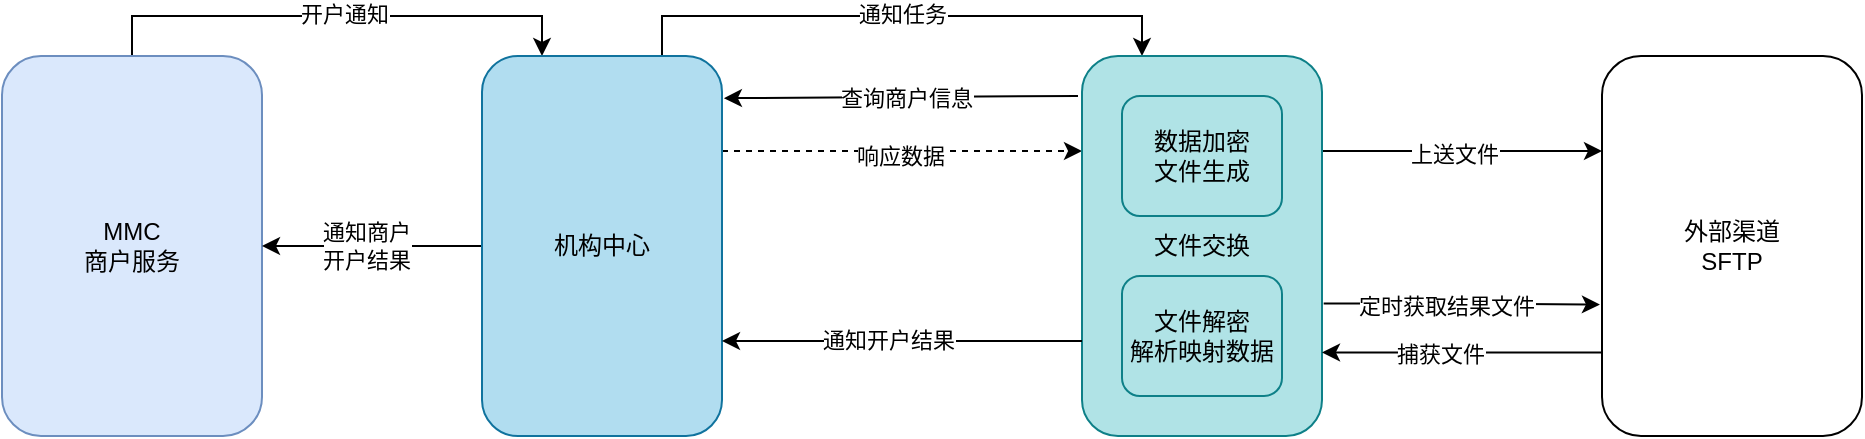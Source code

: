 <mxfile version="24.5.4" type="github" pages="2">
  <diagram name="VA线上开户" id="IiPQ1ZCLV4_4tI8I4AkL">
    <mxGraphModel dx="2379" dy="757" grid="1" gridSize="10" guides="1" tooltips="1" connect="1" arrows="1" fold="1" page="0" pageScale="1" pageWidth="827" pageHeight="1169" math="0" shadow="0">
      <root>
        <mxCell id="0" />
        <mxCell id="1" parent="0" />
        <mxCell id="YyR6haTxE8Ryc0YUE_15-16" style="edgeStyle=orthogonalEdgeStyle;rounded=0;orthogonalLoop=1;jettySize=auto;html=1;exitX=0.5;exitY=0;exitDx=0;exitDy=0;entryX=0.25;entryY=0;entryDx=0;entryDy=0;" parent="1" source="YyR6haTxE8Ryc0YUE_15-1" target="YyR6haTxE8Ryc0YUE_15-3" edge="1">
          <mxGeometry relative="1" as="geometry" />
        </mxCell>
        <mxCell id="YyR6haTxE8Ryc0YUE_15-18" value="开户通知" style="edgeLabel;html=1;align=center;verticalAlign=middle;resizable=0;points=[];" parent="YyR6haTxE8Ryc0YUE_15-16" vertex="1" connectable="0">
          <mxGeometry x="0.029" y="1" relative="1" as="geometry">
            <mxPoint as="offset" />
          </mxGeometry>
        </mxCell>
        <mxCell id="YyR6haTxE8Ryc0YUE_15-1" value="MMC&lt;div&gt;商户服务&lt;/div&gt;" style="rounded=1;whiteSpace=wrap;html=1;fillColor=#dae8fc;strokeColor=#6c8ebf;" parent="1" vertex="1">
          <mxGeometry x="-210" y="630" width="130" height="190" as="geometry" />
        </mxCell>
        <mxCell id="YyR6haTxE8Ryc0YUE_15-17" style="edgeStyle=orthogonalEdgeStyle;rounded=0;orthogonalLoop=1;jettySize=auto;html=1;exitX=0.75;exitY=0;exitDx=0;exitDy=0;entryX=0.25;entryY=0;entryDx=0;entryDy=0;" parent="1" source="YyR6haTxE8Ryc0YUE_15-3" target="YyR6haTxE8Ryc0YUE_15-7" edge="1">
          <mxGeometry relative="1" as="geometry" />
        </mxCell>
        <mxCell id="YyR6haTxE8Ryc0YUE_15-19" value="通知任务" style="edgeLabel;html=1;align=center;verticalAlign=middle;resizable=0;points=[];" parent="YyR6haTxE8Ryc0YUE_15-17" vertex="1" connectable="0">
          <mxGeometry y="1" relative="1" as="geometry">
            <mxPoint as="offset" />
          </mxGeometry>
        </mxCell>
        <mxCell id="YyR6haTxE8Ryc0YUE_15-33" style="edgeStyle=orthogonalEdgeStyle;rounded=0;orthogonalLoop=1;jettySize=auto;html=1;exitX=1;exitY=0.25;exitDx=0;exitDy=0;entryX=0;entryY=0.25;entryDx=0;entryDy=0;dashed=1;" parent="1" source="YyR6haTxE8Ryc0YUE_15-3" target="YyR6haTxE8Ryc0YUE_15-7" edge="1">
          <mxGeometry relative="1" as="geometry" />
        </mxCell>
        <mxCell id="YyR6haTxE8Ryc0YUE_15-34" value="响应数据" style="edgeLabel;html=1;align=center;verticalAlign=middle;resizable=0;points=[];" parent="YyR6haTxE8Ryc0YUE_15-33" vertex="1" connectable="0">
          <mxGeometry x="-0.011" y="-1" relative="1" as="geometry">
            <mxPoint y="1" as="offset" />
          </mxGeometry>
        </mxCell>
        <mxCell id="YyR6haTxE8Ryc0YUE_15-57" style="edgeStyle=orthogonalEdgeStyle;rounded=0;orthogonalLoop=1;jettySize=auto;html=1;exitX=0;exitY=0.5;exitDx=0;exitDy=0;entryX=1;entryY=0.5;entryDx=0;entryDy=0;" parent="1" source="YyR6haTxE8Ryc0YUE_15-3" target="YyR6haTxE8Ryc0YUE_15-1" edge="1">
          <mxGeometry relative="1" as="geometry" />
        </mxCell>
        <mxCell id="YyR6haTxE8Ryc0YUE_15-58" value="通知商户&lt;div&gt;开户结果&lt;/div&gt;" style="edgeLabel;html=1;align=center;verticalAlign=middle;resizable=0;points=[];" parent="YyR6haTxE8Ryc0YUE_15-57" vertex="1" connectable="0">
          <mxGeometry x="0.05" relative="1" as="geometry">
            <mxPoint as="offset" />
          </mxGeometry>
        </mxCell>
        <mxCell id="YyR6haTxE8Ryc0YUE_15-3" value="机构中心" style="rounded=1;whiteSpace=wrap;html=1;fillColor=#b1ddf0;strokeColor=#10739e;" parent="1" vertex="1">
          <mxGeometry x="30" y="630" width="120" height="190" as="geometry" />
        </mxCell>
        <mxCell id="YyR6haTxE8Ryc0YUE_15-20" style="edgeStyle=orthogonalEdgeStyle;rounded=0;orthogonalLoop=1;jettySize=auto;html=1;entryX=1.008;entryY=0.111;entryDx=0;entryDy=0;entryPerimeter=0;" parent="1" target="YyR6haTxE8Ryc0YUE_15-3" edge="1">
          <mxGeometry relative="1" as="geometry">
            <mxPoint x="328" y="650" as="sourcePoint" />
          </mxGeometry>
        </mxCell>
        <mxCell id="YyR6haTxE8Ryc0YUE_15-21" value="查询商户信息" style="edgeLabel;html=1;align=center;verticalAlign=middle;resizable=0;points=[];" parent="YyR6haTxE8Ryc0YUE_15-20" vertex="1" connectable="0">
          <mxGeometry y="3" relative="1" as="geometry">
            <mxPoint as="offset" />
          </mxGeometry>
        </mxCell>
        <mxCell id="YyR6haTxE8Ryc0YUE_15-28" style="edgeStyle=orthogonalEdgeStyle;rounded=0;orthogonalLoop=1;jettySize=auto;html=1;exitX=1;exitY=0.25;exitDx=0;exitDy=0;entryX=0;entryY=0.25;entryDx=0;entryDy=0;" parent="1" source="YyR6haTxE8Ryc0YUE_15-7" target="YyR6haTxE8Ryc0YUE_15-27" edge="1">
          <mxGeometry relative="1" as="geometry" />
        </mxCell>
        <mxCell id="YyR6haTxE8Ryc0YUE_15-29" value="上送文件" style="edgeLabel;html=1;align=center;verticalAlign=middle;resizable=0;points=[];" parent="YyR6haTxE8Ryc0YUE_15-28" vertex="1" connectable="0">
          <mxGeometry x="-0.061" y="-1" relative="1" as="geometry">
            <mxPoint as="offset" />
          </mxGeometry>
        </mxCell>
        <mxCell id="YyR6haTxE8Ryc0YUE_15-7" value="文件交换" style="rounded=1;whiteSpace=wrap;html=1;points=[[0,0,0,0,0],[0,0.25,0,0,0],[0,0.5,0,0,0],[0,0.75,0,0,0],[0,1,0,0,0],[0.25,0,0,0,0],[0.25,1,0,0,0],[0.5,0,0,0,0],[0.5,1,0,0,0],[0.75,0,0,0,0],[0.75,1,0,0,0],[1,0,0,0,0],[1,0.11,0,0,0],[1,0.22,0,0,0],[1,0.25,0,0,0],[1,0.33,0,0,0],[1,0.44,0,0,0],[1,0.5,0,0,0],[1,0.56,0,0,0],[1,0.67,0,0,0],[1,0.75,0,0,0],[1,0.78,0,0,0],[1,0.89,0,0,0],[1,1,0,0,0]];fillColor=#b0e3e6;strokeColor=#0e8088;" parent="1" vertex="1">
          <mxGeometry x="330" y="630" width="120" height="190" as="geometry" />
        </mxCell>
        <mxCell id="YyR6haTxE8Ryc0YUE_15-27" value="外部渠道&lt;div&gt;SFTP&lt;/div&gt;" style="rounded=1;whiteSpace=wrap;html=1;points=[[0,0,0,0,0],[0,0.11,0,0,0],[0,0.22,0,0,0],[0,0.25,0,0,0],[0,0.33,0,0,0],[0,0.44,0,0,0],[0,0.5,0,0,0],[0,0.56,0,0,0],[0,0.67,0,0,0],[0,0.75,0,0,0],[0,0.78,0,0,0],[0,0.89,0,0,0],[0,1,0,0,0],[0.25,0,0,0,0],[0.25,1,0,0,0],[0.5,0,0,0,0],[0.5,1,0,0,0],[0.75,0,0,0,0],[0.75,1,0,0,0],[1,0,0,0,0],[1,0.25,0,0,0],[1,0.5,0,0,0],[1,0.75,0,0,0],[1,1,0,0,0]];" parent="1" vertex="1">
          <mxGeometry x="590" y="630" width="130" height="190" as="geometry" />
        </mxCell>
        <mxCell id="YyR6haTxE8Ryc0YUE_15-32" value="数据加密&lt;div&gt;文件生成&lt;/div&gt;" style="rounded=1;whiteSpace=wrap;html=1;fillColor=#b0e3e6;strokeColor=#0e8088;" parent="1" vertex="1">
          <mxGeometry x="350" y="650" width="80" height="60" as="geometry" />
        </mxCell>
        <mxCell id="YyR6haTxE8Ryc0YUE_15-47" style="edgeStyle=orthogonalEdgeStyle;rounded=0;orthogonalLoop=1;jettySize=auto;html=1;exitX=1.007;exitY=0.651;exitDx=0;exitDy=0;exitPerimeter=0;entryX=-0.008;entryY=0.654;entryDx=0;entryDy=0;entryPerimeter=0;" parent="1" source="YyR6haTxE8Ryc0YUE_15-7" target="YyR6haTxE8Ryc0YUE_15-27" edge="1">
          <mxGeometry relative="1" as="geometry" />
        </mxCell>
        <mxCell id="YyR6haTxE8Ryc0YUE_15-48" value="定时获取结果文件" style="edgeLabel;html=1;align=center;verticalAlign=middle;resizable=0;points=[];" parent="YyR6haTxE8Ryc0YUE_15-47" vertex="1" connectable="0">
          <mxGeometry x="-0.117" y="-1" relative="1" as="geometry">
            <mxPoint as="offset" />
          </mxGeometry>
        </mxCell>
        <mxCell id="YyR6haTxE8Ryc0YUE_15-52" style="edgeStyle=orthogonalEdgeStyle;rounded=0;orthogonalLoop=1;jettySize=auto;html=1;exitX=0;exitY=0.78;exitDx=0;exitDy=0;exitPerimeter=0;entryX=1;entryY=0.78;entryDx=0;entryDy=0;entryPerimeter=0;" parent="1" source="YyR6haTxE8Ryc0YUE_15-27" target="YyR6haTxE8Ryc0YUE_15-7" edge="1">
          <mxGeometry relative="1" as="geometry" />
        </mxCell>
        <mxCell id="YyR6haTxE8Ryc0YUE_15-53" value="捕获文件" style="edgeLabel;html=1;align=center;verticalAlign=middle;resizable=0;points=[];" parent="YyR6haTxE8Ryc0YUE_15-52" vertex="1" connectable="0">
          <mxGeometry x="0.165" y="1" relative="1" as="geometry">
            <mxPoint as="offset" />
          </mxGeometry>
        </mxCell>
        <mxCell id="YyR6haTxE8Ryc0YUE_15-54" value="文件解密&lt;div&gt;解析映射数据&lt;/div&gt;" style="rounded=1;whiteSpace=wrap;html=1;fillColor=#b0e3e6;strokeColor=#0e8088;" parent="1" vertex="1">
          <mxGeometry x="350" y="740" width="80" height="60" as="geometry" />
        </mxCell>
        <mxCell id="YyR6haTxE8Ryc0YUE_15-55" style="edgeStyle=orthogonalEdgeStyle;rounded=0;orthogonalLoop=1;jettySize=auto;html=1;exitX=0;exitY=0.75;exitDx=0;exitDy=0;exitPerimeter=0;entryX=1;entryY=0.75;entryDx=0;entryDy=0;" parent="1" source="YyR6haTxE8Ryc0YUE_15-7" target="YyR6haTxE8Ryc0YUE_15-3" edge="1">
          <mxGeometry relative="1" as="geometry" />
        </mxCell>
        <mxCell id="YyR6haTxE8Ryc0YUE_15-56" value="通知开户结果" style="edgeLabel;html=1;align=center;verticalAlign=middle;resizable=0;points=[];" parent="YyR6haTxE8Ryc0YUE_15-55" vertex="1" connectable="0">
          <mxGeometry x="0.077" y="-1" relative="1" as="geometry">
            <mxPoint as="offset" />
          </mxGeometry>
        </mxCell>
      </root>
    </mxGraphModel>
  </diagram>
  <diagram id="pD9KuIRSdbaSz3i3c6ST" name="DANA优化">
    <mxGraphModel dx="1365" dy="398" grid="1" gridSize="10" guides="1" tooltips="1" connect="1" arrows="1" fold="1" page="0" pageScale="1" pageWidth="827" pageHeight="1169" math="0" shadow="0">
      <root>
        <mxCell id="0" />
        <mxCell id="1" parent="0" />
        <mxCell id="doiK6nGqHMvb1aJFbU6t-1" value="" style="rounded=1;whiteSpace=wrap;html=1;fillColor=#d5e8d4;strokeColor=#82b366;" vertex="1" parent="1">
          <mxGeometry x="107.5" y="505" width="272.5" height="245" as="geometry" />
        </mxCell>
        <mxCell id="doiK6nGqHMvb1aJFbU6t-3" value="&lt;b&gt;成功率体验优化&lt;/b&gt;" style="text;html=1;align=center;verticalAlign=middle;whiteSpace=wrap;rounded=0;" vertex="1" parent="1">
          <mxGeometry x="125" y="450" width="230" height="60" as="geometry" />
        </mxCell>
        <mxCell id="doiK6nGqHMvb1aJFbU6t-5" value="" style="rounded=1;whiteSpace=wrap;html=1;fillColor=#dae8fc;strokeColor=#6c8ebf;" vertex="1" parent="1">
          <mxGeometry x="420" y="500" width="260" height="250" as="geometry" />
        </mxCell>
        <mxCell id="doiK6nGqHMvb1aJFbU6t-6" value="&lt;b&gt;能力增强和建设&lt;/b&gt;" style="text;html=1;align=center;verticalAlign=middle;whiteSpace=wrap;rounded=0;" vertex="1" parent="1">
          <mxGeometry x="470" y="462.5" width="150" height="35" as="geometry" />
        </mxCell>
        <mxCell id="doiK6nGqHMvb1aJFbU6t-7" value="&lt;div&gt;支付&lt;/div&gt;DeepLink&amp;nbsp;&lt;div&gt;唤起APP&lt;/div&gt;" style="rounded=1;whiteSpace=wrap;html=1;fillColor=#d5e8d4;gradientColor=#97d077;strokeColor=#82b366;" vertex="1" parent="1">
          <mxGeometry x="125" y="520" width="105" height="60" as="geometry" />
        </mxCell>
        <mxCell id="doiK6nGqHMvb1aJFbU6t-17" value="" style="edgeStyle=orthogonalEdgeStyle;rounded=0;orthogonalLoop=1;jettySize=auto;html=1;" edge="1" parent="1" source="doiK6nGqHMvb1aJFbU6t-8" target="doiK6nGqHMvb1aJFbU6t-16">
          <mxGeometry relative="1" as="geometry" />
        </mxCell>
        <mxCell id="doiK6nGqHMvb1aJFbU6t-8" value="错误码&lt;span style=&quot;background-color: initial;&quot;&gt;失败原因&lt;/span&gt;&lt;div&gt;&lt;span style=&quot;background-color: initial;&quot;&gt;归纳整理&lt;/span&gt;&lt;/div&gt;" style="rounded=1;whiteSpace=wrap;html=1;fillColor=#d5e8d4;gradientColor=#97d077;strokeColor=#82b366;" vertex="1" parent="1">
          <mxGeometry x="250" y="520" width="105" height="60" as="geometry" />
        </mxCell>
        <mxCell id="doiK6nGqHMvb1aJFbU6t-9" value="支付前置的&lt;div&gt;用户余额&lt;span style=&quot;background-color: initial;&quot;&gt;查询&lt;/span&gt;&lt;/div&gt;" style="rounded=1;whiteSpace=wrap;html=1;fillColor=#d5e8d4;gradientColor=#97d077;strokeColor=#82b366;" vertex="1" parent="1">
          <mxGeometry x="125" y="600" width="105" height="60" as="geometry" />
        </mxCell>
        <mxCell id="doiK6nGqHMvb1aJFbU6t-11" value="用户钱包&lt;div&gt;绑定能力&lt;/div&gt;" style="rounded=1;whiteSpace=wrap;html=1;fillColor=#dae8fc;strokeColor=#6c8ebf;gradientColor=#7ea6e0;" vertex="1" parent="1">
          <mxGeometry x="440" y="520" width="105" height="60" as="geometry" />
        </mxCell>
        <mxCell id="doiK6nGqHMvb1aJFbU6t-12" value="OTT支付&lt;div&gt;免登录能力&lt;/div&gt;" style="rounded=1;whiteSpace=wrap;html=1;fillColor=#dae8fc;strokeColor=#6c8ebf;gradientColor=#7ea6e0;" vertex="1" parent="1">
          <mxGeometry x="555" y="520" width="105" height="60" as="geometry" />
        </mxCell>
        <mxCell id="doiK6nGqHMvb1aJFbU6t-14" value="用户小额&lt;div&gt;免密支付&lt;/div&gt;&lt;div&gt;（协议支付）&lt;/div&gt;" style="rounded=1;whiteSpace=wrap;html=1;fillColor=#dae8fc;gradientColor=#7ea6e0;strokeColor=#6c8ebf;" vertex="1" parent="1">
          <mxGeometry x="440" y="600" width="105" height="60" as="geometry" />
        </mxCell>
        <mxCell id="doiK6nGqHMvb1aJFbU6t-15" value="SNAP接口&lt;div&gt;能力升级&lt;/div&gt;" style="rounded=1;whiteSpace=wrap;html=1;fillColor=#dae8fc;gradientColor=#7ea6e0;strokeColor=#6c8ebf;" vertex="1" parent="1">
          <mxGeometry x="555" y="600" width="105" height="60" as="geometry" />
        </mxCell>
        <mxCell id="doiK6nGqHMvb1aJFbU6t-16" value="用户推荐&lt;div&gt;绑定&lt;/div&gt;" style="rounded=1;whiteSpace=wrap;html=1;fillColor=#d5e8d4;gradientColor=#97d077;strokeColor=#82b366;" vertex="1" parent="1">
          <mxGeometry x="250" y="600" width="105" height="60" as="geometry" />
        </mxCell>
        <mxCell id="doiK6nGqHMvb1aJFbU6t-20" value="..." style="rounded=1;whiteSpace=wrap;html=1;fillColor=#dae8fc;gradientColor=#7ea6e0;strokeColor=#6c8ebf;" vertex="1" parent="1">
          <mxGeometry x="432.5" y="670" width="237.5" height="60" as="geometry" />
        </mxCell>
        <mxCell id="972jqxoOqpUvLTGNsGrS-2" value="收银台&lt;div&gt;手机掩码 余额展示&lt;/div&gt;" style="rounded=1;whiteSpace=wrap;html=1;fillColor=#d5e8d4;gradientColor=#97d077;strokeColor=#82b366;" vertex="1" parent="1">
          <mxGeometry x="125" y="670" width="105" height="60" as="geometry" />
        </mxCell>
        <mxCell id="972jqxoOqpUvLTGNsGrS-3" value="..." style="rounded=1;whiteSpace=wrap;html=1;fillColor=#d5e8d4;gradientColor=#97d077;strokeColor=#82b366;" vertex="1" parent="1">
          <mxGeometry x="250" y="670" width="105" height="60" as="geometry" />
        </mxCell>
      </root>
    </mxGraphModel>
  </diagram>
</mxfile>
